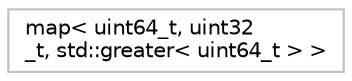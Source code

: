 digraph "Graphical Class Hierarchy"
{
 // LATEX_PDF_SIZE
  bgcolor="transparent";
  edge [fontname="Helvetica",fontsize="10",labelfontname="Helvetica",labelfontsize="10"];
  node [fontname="Helvetica",fontsize="10",shape=record];
  rankdir="LR";
  Node0 [label="map\< uint64_t, uint32\l_t, std::greater\< uint64_t \> \>",height=0.2,width=0.4,color="grey75",tooltip=" "];
}
